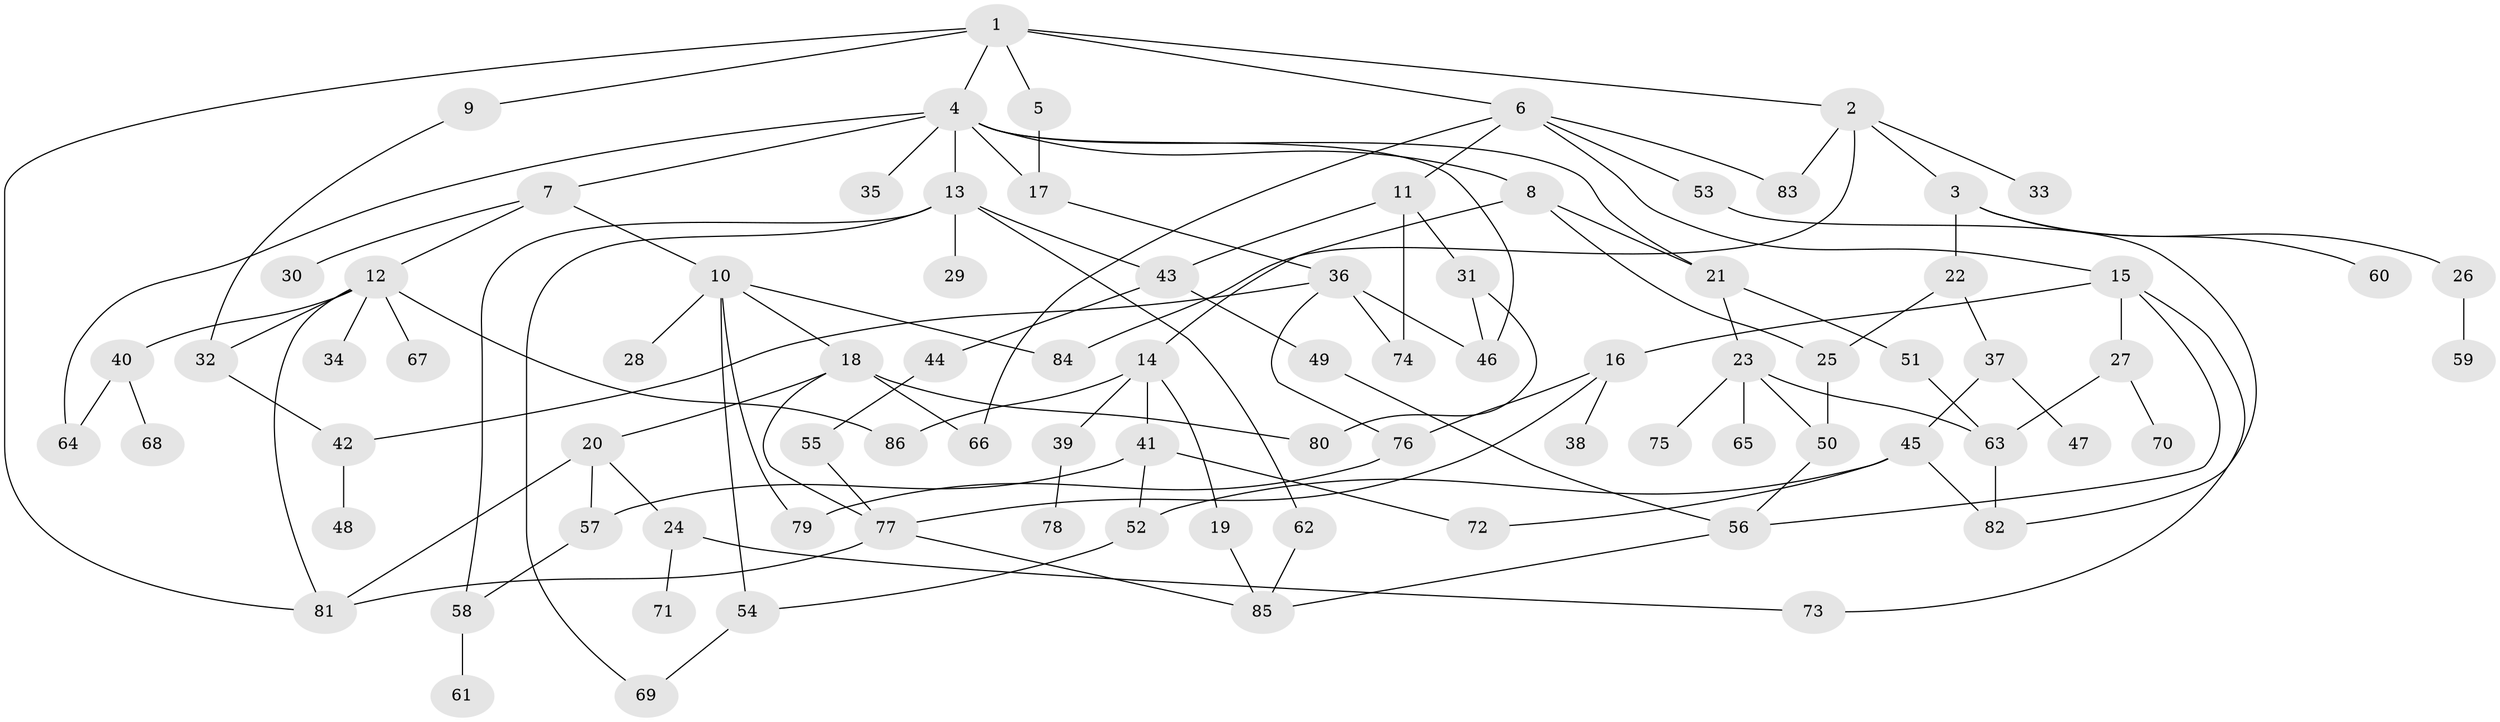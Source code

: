 // coarse degree distribution, {8: 0.03333333333333333, 4: 0.06666666666666667, 9: 0.016666666666666666, 2: 0.2833333333333333, 5: 0.06666666666666667, 3: 0.13333333333333333, 7: 0.06666666666666667, 6: 0.08333333333333333, 1: 0.25}
// Generated by graph-tools (version 1.1) at 2025/41/03/06/25 10:41:25]
// undirected, 86 vertices, 124 edges
graph export_dot {
graph [start="1"]
  node [color=gray90,style=filled];
  1;
  2;
  3;
  4;
  5;
  6;
  7;
  8;
  9;
  10;
  11;
  12;
  13;
  14;
  15;
  16;
  17;
  18;
  19;
  20;
  21;
  22;
  23;
  24;
  25;
  26;
  27;
  28;
  29;
  30;
  31;
  32;
  33;
  34;
  35;
  36;
  37;
  38;
  39;
  40;
  41;
  42;
  43;
  44;
  45;
  46;
  47;
  48;
  49;
  50;
  51;
  52;
  53;
  54;
  55;
  56;
  57;
  58;
  59;
  60;
  61;
  62;
  63;
  64;
  65;
  66;
  67;
  68;
  69;
  70;
  71;
  72;
  73;
  74;
  75;
  76;
  77;
  78;
  79;
  80;
  81;
  82;
  83;
  84;
  85;
  86;
  1 -- 2;
  1 -- 4;
  1 -- 5;
  1 -- 6;
  1 -- 9;
  1 -- 81;
  2 -- 3;
  2 -- 33;
  2 -- 84;
  2 -- 83;
  3 -- 22;
  3 -- 26;
  3 -- 60;
  4 -- 7;
  4 -- 8;
  4 -- 13;
  4 -- 35;
  4 -- 21;
  4 -- 64;
  4 -- 46;
  4 -- 17;
  5 -- 17;
  6 -- 11;
  6 -- 15;
  6 -- 53;
  6 -- 66;
  6 -- 83;
  7 -- 10;
  7 -- 12;
  7 -- 30;
  8 -- 14;
  8 -- 21;
  8 -- 25;
  9 -- 32;
  10 -- 18;
  10 -- 28;
  10 -- 54;
  10 -- 79;
  10 -- 84;
  11 -- 31;
  11 -- 74;
  11 -- 43;
  12 -- 32;
  12 -- 34;
  12 -- 40;
  12 -- 67;
  12 -- 81;
  12 -- 86;
  13 -- 29;
  13 -- 43;
  13 -- 58;
  13 -- 62;
  13 -- 69;
  14 -- 19;
  14 -- 39;
  14 -- 41;
  14 -- 86;
  15 -- 16;
  15 -- 27;
  15 -- 73;
  15 -- 56;
  16 -- 38;
  16 -- 76;
  16 -- 77;
  17 -- 36;
  18 -- 20;
  18 -- 80;
  18 -- 66;
  18 -- 77;
  19 -- 85;
  20 -- 24;
  20 -- 57;
  20 -- 81;
  21 -- 23;
  21 -- 51;
  22 -- 25;
  22 -- 37;
  23 -- 50;
  23 -- 63;
  23 -- 65;
  23 -- 75;
  24 -- 71;
  24 -- 73;
  25 -- 50;
  26 -- 59;
  27 -- 70;
  27 -- 63;
  31 -- 80;
  31 -- 46;
  32 -- 42;
  36 -- 42;
  36 -- 46;
  36 -- 74;
  36 -- 76;
  37 -- 45;
  37 -- 47;
  39 -- 78;
  40 -- 64;
  40 -- 68;
  41 -- 72;
  41 -- 57;
  41 -- 52;
  42 -- 48;
  43 -- 44;
  43 -- 49;
  44 -- 55;
  45 -- 52;
  45 -- 82;
  45 -- 72;
  49 -- 56;
  50 -- 56;
  51 -- 63;
  52 -- 54;
  53 -- 82;
  54 -- 69;
  55 -- 77;
  56 -- 85;
  57 -- 58;
  58 -- 61;
  62 -- 85;
  63 -- 82;
  76 -- 79;
  77 -- 85;
  77 -- 81;
}
